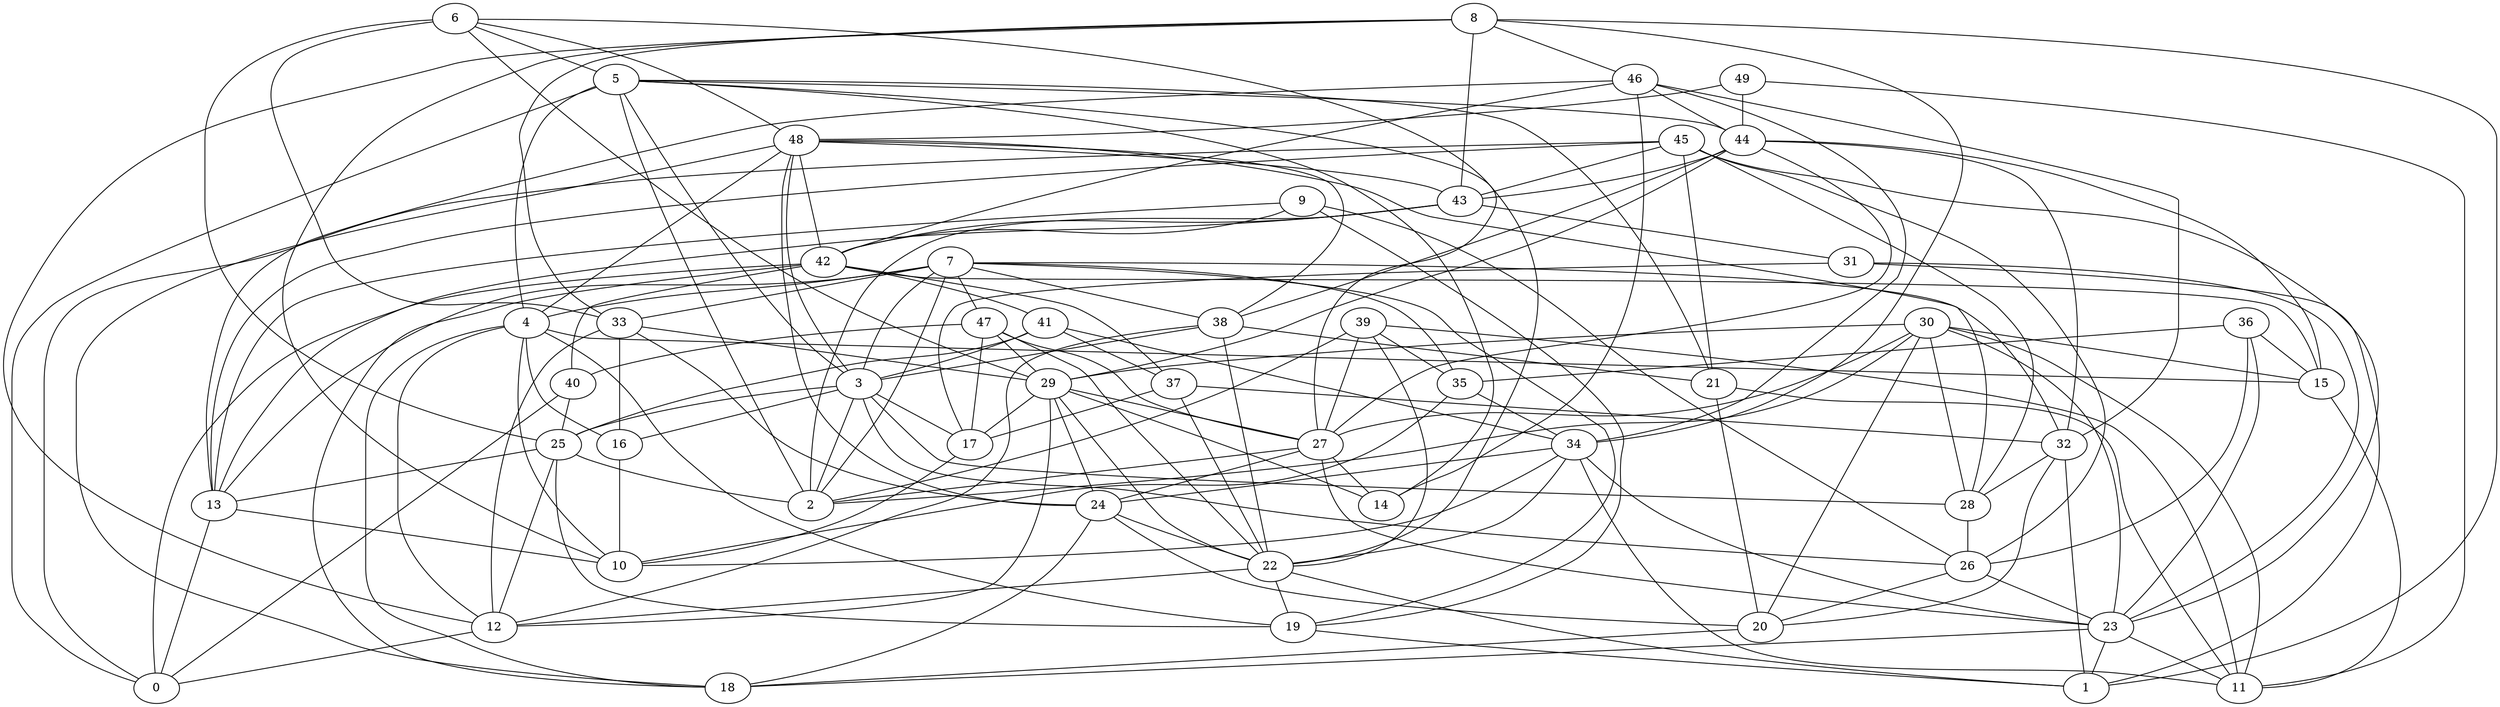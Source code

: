 digraph GG_graph {

subgraph G_graph {
edge [color = black]
"31" -> "1" [dir = none]
"31" -> "23" [dir = none]
"48" -> "24" [dir = none]
"48" -> "43" [dir = none]
"48" -> "4" [dir = none]
"48" -> "42" [dir = none]
"48" -> "3" [dir = none]
"35" -> "34" [dir = none]
"35" -> "10" [dir = none]
"27" -> "23" [dir = none]
"27" -> "2" [dir = none]
"27" -> "24" [dir = none]
"33" -> "12" [dir = none]
"33" -> "16" [dir = none]
"8" -> "34" [dir = none]
"8" -> "43" [dir = none]
"8" -> "1" [dir = none]
"8" -> "33" [dir = none]
"43" -> "42" [dir = none]
"43" -> "2" [dir = none]
"43" -> "31" [dir = none]
"42" -> "15" [dir = none]
"42" -> "0" [dir = none]
"42" -> "40" [dir = none]
"49" -> "48" [dir = none]
"49" -> "44" [dir = none]
"38" -> "21" [dir = none]
"38" -> "3" [dir = none]
"44" -> "27" [dir = none]
"44" -> "43" [dir = none]
"44" -> "38" [dir = none]
"46" -> "44" [dir = none]
"46" -> "34" [dir = none]
"46" -> "14" [dir = none]
"7" -> "47" [dir = none]
"7" -> "32" [dir = none]
"7" -> "2" [dir = none]
"7" -> "19" [dir = none]
"41" -> "3" [dir = none]
"41" -> "25" [dir = none]
"28" -> "26" [dir = none]
"29" -> "14" [dir = none]
"29" -> "12" [dir = none]
"29" -> "24" [dir = none]
"29" -> "22" [dir = none]
"29" -> "17" [dir = none]
"29" -> "27" [dir = none]
"13" -> "0" [dir = none]
"22" -> "19" [dir = none]
"9" -> "26" [dir = none]
"9" -> "13" [dir = none]
"40" -> "25" [dir = none]
"40" -> "0" [dir = none]
"17" -> "10" [dir = none]
"37" -> "17" [dir = none]
"37" -> "32" [dir = none]
"20" -> "18" [dir = none]
"39" -> "35" [dir = none]
"39" -> "2" [dir = none]
"24" -> "22" [dir = none]
"24" -> "20" [dir = none]
"24" -> "18" [dir = none]
"34" -> "10" [dir = none]
"34" -> "11" [dir = none]
"34" -> "24" [dir = none]
"34" -> "23" [dir = none]
"47" -> "40" [dir = none]
"47" -> "17" [dir = none]
"47" -> "22" [dir = none]
"4" -> "15" [dir = none]
"4" -> "16" [dir = none]
"26" -> "20" [dir = none]
"32" -> "28" [dir = none]
"32" -> "1" [dir = none]
"21" -> "11" [dir = none]
"23" -> "18" [dir = none]
"3" -> "2" [dir = none]
"3" -> "28" [dir = none]
"6" -> "27" [dir = none]
"6" -> "48" [dir = none]
"6" -> "29" [dir = none]
"6" -> "25" [dir = none]
"30" -> "29" [dir = none]
"30" -> "15" [dir = none]
"30" -> "23" [dir = none]
"30" -> "2" [dir = none]
"30" -> "27" [dir = none]
"30" -> "28" [dir = none]
"30" -> "11" [dir = none]
"45" -> "13" [dir = none]
"45" -> "0" [dir = none]
"45" -> "23" [dir = none]
"36" -> "26" [dir = none]
"36" -> "15" [dir = none]
"36" -> "23" [dir = none]
"25" -> "12" [dir = none]
"5" -> "22" [dir = none]
"5" -> "2" [dir = none]
"41" -> "37" [dir = none]
"8" -> "10" [dir = none]
"48" -> "38" [dir = none]
"4" -> "19" [dir = none]
"7" -> "4" [dir = none]
"8" -> "12" [dir = none]
"30" -> "20" [dir = none]
"45" -> "28" [dir = none]
"6" -> "33" [dir = none]
"39" -> "27" [dir = none]
"3" -> "25" [dir = none]
"46" -> "32" [dir = none]
"33" -> "29" [dir = none]
"7" -> "13" [dir = none]
"12" -> "0" [dir = none]
"22" -> "12" [dir = none]
"45" -> "43" [dir = none]
"22" -> "1" [dir = none]
"25" -> "13" [dir = none]
"15" -> "11" [dir = none]
"5" -> "0" [dir = none]
"42" -> "37" [dir = none]
"41" -> "34" [dir = none]
"4" -> "18" [dir = none]
"4" -> "12" [dir = none]
"38" -> "12" [dir = none]
"4" -> "10" [dir = none]
"3" -> "26" [dir = none]
"7" -> "3" [dir = none]
"39" -> "22" [dir = none]
"23" -> "11" [dir = none]
"19" -> "1" [dir = none]
"7" -> "35" [dir = none]
"46" -> "13" [dir = none]
"8" -> "46" [dir = none]
"13" -> "10" [dir = none]
"33" -> "24" [dir = none]
"47" -> "27" [dir = none]
"25" -> "19" [dir = none]
"39" -> "11" [dir = none]
"44" -> "32" [dir = none]
"32" -> "20" [dir = none]
"38" -> "22" [dir = none]
"36" -> "35" [dir = none]
"9" -> "19" [dir = none]
"43" -> "13" [dir = none]
"25" -> "2" [dir = none]
"21" -> "20" [dir = none]
"48" -> "18" [dir = none]
"42" -> "18" [dir = none]
"3" -> "16" [dir = none]
"47" -> "29" [dir = none]
"7" -> "33" [dir = none]
"26" -> "23" [dir = none]
"49" -> "11" [dir = none]
"5" -> "14" [dir = none]
"23" -> "1" [dir = none]
"5" -> "21" [dir = none]
"48" -> "28" [dir = none]
"34" -> "22" [dir = none]
"27" -> "14" [dir = none]
"6" -> "5" [dir = none]
"31" -> "17" [dir = none]
"46" -> "42" [dir = none]
"45" -> "26" [dir = none]
"5" -> "4" [dir = none]
"5" -> "3" [dir = none]
"37" -> "22" [dir = none]
"7" -> "38" [dir = none]
"16" -> "10" [dir = none]
"5" -> "44" [dir = none]
"9" -> "42" [dir = none]
"42" -> "41" [dir = none]
"45" -> "21" [dir = none]
"44" -> "29" [dir = none]
"3" -> "17" [dir = none]
"44" -> "15" [dir = none]
}

}
